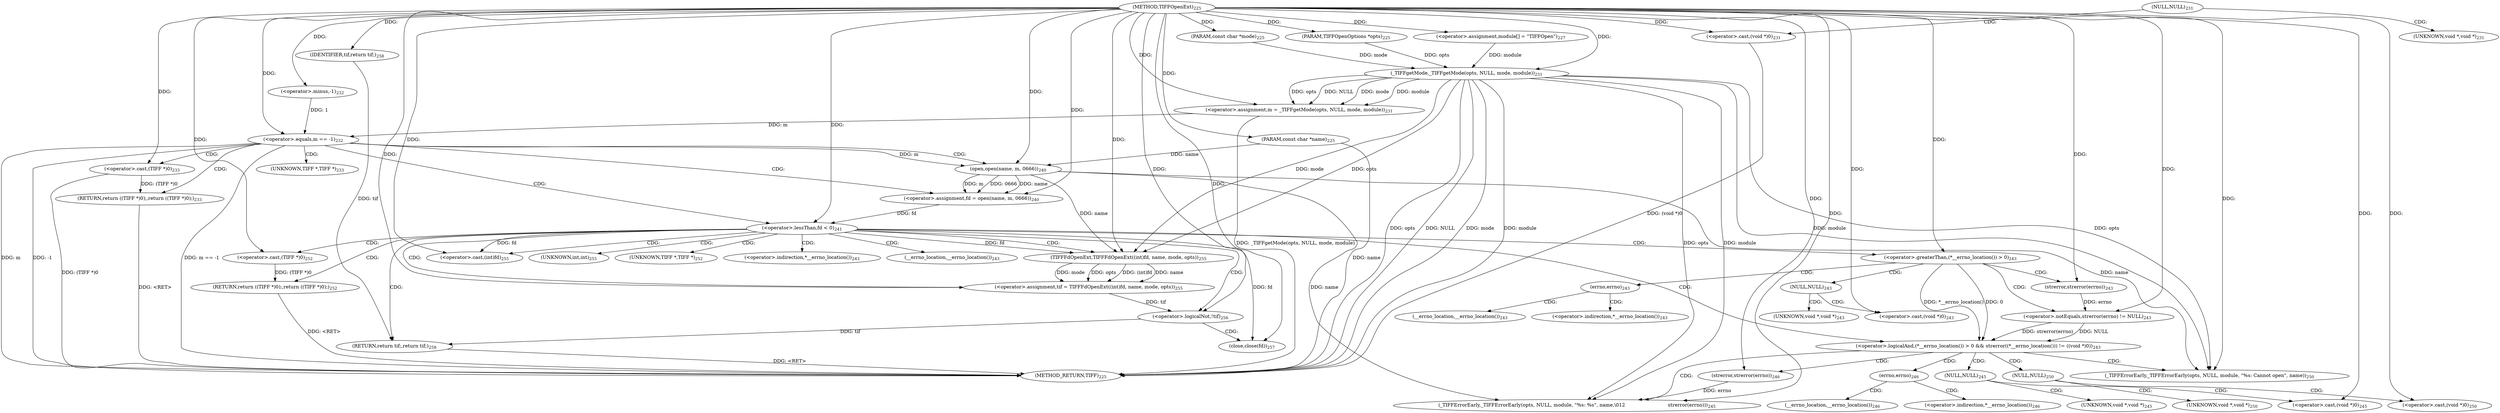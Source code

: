 digraph "TIFFOpenExt" {  
"33983" [label = <(METHOD,TIFFOpenExt)<SUB>225</SUB>> ]
"34093" [label = <(METHOD_RETURN,TIFF)<SUB>225</SUB>> ]
"33984" [label = <(PARAM,const char *name)<SUB>225</SUB>> ]
"33985" [label = <(PARAM,const char *mode)<SUB>225</SUB>> ]
"33986" [label = <(PARAM,TIFFOpenOptions *opts)<SUB>225</SUB>> ]
"33989" [label = <(&lt;operator&gt;.assignment,module[] = &quot;TIFFOpen&quot;)<SUB>227</SUB>> ]
"33995" [label = <(&lt;operator&gt;.assignment,m = _TIFFgetMode(opts, NULL, mode, module))<SUB>231</SUB>> ]
"34016" [label = <(&lt;operator&gt;.assignment,fd = open(name, m, 0666))<SUB>240</SUB>> ]
"34076" [label = <(&lt;operator&gt;.assignment,tif = TIFFFdOpenExt((int)fd, name, mode, opts))<SUB>255</SUB>> ]
"34091" [label = <(RETURN,return tif;,return tif;)<SUB>258</SUB>> ]
"34007" [label = <(&lt;operator&gt;.equals,m == -1)<SUB>232</SUB>> ]
"34023" [label = <(&lt;operator&gt;.lessThan,fd &lt; 0)<SUB>241</SUB>> ]
"34086" [label = <(&lt;operator&gt;.logicalNot,!tif)<SUB>256</SUB>> ]
"34092" [label = <(IDENTIFIER,tif,return tif;)<SUB>258</SUB>> ]
"33997" [label = <(_TIFFgetMode,_TIFFgetMode(opts, NULL, mode, module))<SUB>231</SUB>> ]
"34012" [label = <(RETURN,return ((TIFF *)0);,return ((TIFF *)0);)<SUB>233</SUB>> ]
"34018" [label = <(open,open(name, m, 0666))<SUB>240</SUB>> ]
"34072" [label = <(RETURN,return ((TIFF *)0);,return ((TIFF *)0);)<SUB>252</SUB>> ]
"34078" [label = <(TIFFFdOpenExt,TIFFFdOpenExt((int)fd, name, mode, opts))<SUB>255</SUB>> ]
"34089" [label = <(close,close(fd))<SUB>257</SUB>> ]
"34009" [label = <(&lt;operator&gt;.minus,-1)<SUB>232</SUB>> ]
"34013" [label = <(&lt;operator&gt;.cast,(TIFF *)0)<SUB>233</SUB>> ]
"34028" [label = <(&lt;operator&gt;.logicalAnd,(*__errno_location()) &gt; 0 &amp;&amp; strerror((*__errno_location())) != ((void *)0))<SUB>243</SUB>> ]
"34073" [label = <(&lt;operator&gt;.cast,(TIFF *)0)<SUB>252</SUB>> ]
"34079" [label = <(&lt;operator&gt;.cast,(int)fd)<SUB>255</SUB>> ]
"34001" [label = <(&lt;operator&gt;.cast,(void *)0)<SUB>231</SUB>> ]
"34045" [label = <(_TIFFErrorEarly,_TIFFErrorEarly(opts, NULL, module, &quot;%s: %s&quot;, name,\012                            strerror(errno)))<SUB>245</SUB>> ]
"34029" [label = <(&lt;operator&gt;.greaterThan,(*__errno_location()) &gt; 0)<SUB>243</SUB>> ]
"34033" [label = <(&lt;operator&gt;.notEquals,strerror(errno) != NULL)<SUB>243</SUB>> ]
"34062" [label = <(_TIFFErrorEarly,_TIFFErrorEarly(opts, NULL, module, &quot;%s: Cannot open&quot;, name))<SUB>250</SUB>> ]
"34034" [label = <(strerror,strerror(errno))<SUB>243</SUB>> ]
"34055" [label = <(strerror,strerror(errno))<SUB>246</SUB>> ]
"34041" [label = <(&lt;operator&gt;.cast,(void *)0)<SUB>243</SUB>> ]
"34049" [label = <(&lt;operator&gt;.cast,(void *)0)<SUB>245</SUB>> ]
"34066" [label = <(&lt;operator&gt;.cast,(void *)0)<SUB>250</SUB>> ]
"33999" [label = <(NULL,NULL)<SUB>231</SUB>> ]
"34080" [label = <(UNKNOWN,int,int)<SUB>255</SUB>> ]
"34014" [label = <(UNKNOWN,TIFF *,TIFF *)<SUB>233</SUB>> ]
"34074" [label = <(UNKNOWN,TIFF *,TIFF *)<SUB>252</SUB>> ]
"34002" [label = <(UNKNOWN,void *,void *)<SUB>231</SUB>> ]
"34030" [label = <(&lt;operator&gt;.indirection,*__errno_location())<SUB>243</SUB>> ]
"34039" [label = <(NULL,NULL)<SUB>243</SUB>> ]
"34047" [label = <(NULL,NULL)<SUB>245</SUB>> ]
"34031" [label = <(__errno_location,__errno_location())<SUB>243</SUB>> ]
"34035" [label = <(errno,errno)<SUB>243</SUB>> ]
"34056" [label = <(errno,errno)<SUB>246</SUB>> ]
"34064" [label = <(NULL,NULL)<SUB>250</SUB>> ]
"34037" [label = <(&lt;operator&gt;.indirection,*__errno_location())<SUB>243</SUB>> ]
"34042" [label = <(UNKNOWN,void *,void *)<SUB>243</SUB>> ]
"34050" [label = <(UNKNOWN,void *,void *)<SUB>245</SUB>> ]
"34058" [label = <(&lt;operator&gt;.indirection,*__errno_location())<SUB>246</SUB>> ]
"34038" [label = <(__errno_location,__errno_location())<SUB>243</SUB>> ]
"34059" [label = <(__errno_location,__errno_location())<SUB>246</SUB>> ]
"34067" [label = <(UNKNOWN,void *,void *)<SUB>250</SUB>> ]
  "34091" -> "34093"  [ label = "DDG: &lt;RET&gt;"] 
  "34072" -> "34093"  [ label = "DDG: &lt;RET&gt;"] 
  "34012" -> "34093"  [ label = "DDG: &lt;RET&gt;"] 
  "33984" -> "34093"  [ label = "DDG: name"] 
  "33997" -> "34093"  [ label = "DDG: opts"] 
  "33997" -> "34093"  [ label = "DDG: NULL"] 
  "34001" -> "34093"  [ label = "DDG: (void *)0"] 
  "33997" -> "34093"  [ label = "DDG: mode"] 
  "33997" -> "34093"  [ label = "DDG: module"] 
  "33995" -> "34093"  [ label = "DDG: _TIFFgetMode(opts, NULL, mode, module)"] 
  "34007" -> "34093"  [ label = "DDG: m"] 
  "34007" -> "34093"  [ label = "DDG: -1"] 
  "34007" -> "34093"  [ label = "DDG: m == -1"] 
  "34013" -> "34093"  [ label = "DDG: (TIFF *)0"] 
  "33983" -> "33984"  [ label = "DDG: "] 
  "33983" -> "33985"  [ label = "DDG: "] 
  "33983" -> "33986"  [ label = "DDG: "] 
  "33983" -> "33989"  [ label = "DDG: "] 
  "33997" -> "33995"  [ label = "DDG: opts"] 
  "33997" -> "33995"  [ label = "DDG: NULL"] 
  "33997" -> "33995"  [ label = "DDG: mode"] 
  "33997" -> "33995"  [ label = "DDG: module"] 
  "34018" -> "34016"  [ label = "DDG: name"] 
  "34018" -> "34016"  [ label = "DDG: m"] 
  "34018" -> "34016"  [ label = "DDG: 0666"] 
  "34078" -> "34076"  [ label = "DDG: (int)fd"] 
  "34078" -> "34076"  [ label = "DDG: name"] 
  "34078" -> "34076"  [ label = "DDG: mode"] 
  "34078" -> "34076"  [ label = "DDG: opts"] 
  "34092" -> "34091"  [ label = "DDG: tif"] 
  "34086" -> "34091"  [ label = "DDG: tif"] 
  "33983" -> "33995"  [ label = "DDG: "] 
  "33983" -> "34016"  [ label = "DDG: "] 
  "33983" -> "34076"  [ label = "DDG: "] 
  "33983" -> "34092"  [ label = "DDG: "] 
  "33986" -> "33997"  [ label = "DDG: opts"] 
  "33983" -> "33997"  [ label = "DDG: "] 
  "33985" -> "33997"  [ label = "DDG: mode"] 
  "33989" -> "33997"  [ label = "DDG: module"] 
  "33995" -> "34007"  [ label = "DDG: m"] 
  "33983" -> "34007"  [ label = "DDG: "] 
  "34009" -> "34007"  [ label = "DDG: 1"] 
  "34013" -> "34012"  [ label = "DDG: (TIFF *)0"] 
  "33984" -> "34018"  [ label = "DDG: name"] 
  "33983" -> "34018"  [ label = "DDG: "] 
  "34007" -> "34018"  [ label = "DDG: m"] 
  "34016" -> "34023"  [ label = "DDG: fd"] 
  "33983" -> "34023"  [ label = "DDG: "] 
  "34073" -> "34072"  [ label = "DDG: (TIFF *)0"] 
  "34023" -> "34078"  [ label = "DDG: fd"] 
  "33983" -> "34078"  [ label = "DDG: "] 
  "34018" -> "34078"  [ label = "DDG: name"] 
  "33997" -> "34078"  [ label = "DDG: mode"] 
  "33997" -> "34078"  [ label = "DDG: opts"] 
  "34076" -> "34086"  [ label = "DDG: tif"] 
  "33983" -> "34086"  [ label = "DDG: "] 
  "33983" -> "34009"  [ label = "DDG: "] 
  "33983" -> "34013"  [ label = "DDG: "] 
  "33983" -> "34073"  [ label = "DDG: "] 
  "34023" -> "34079"  [ label = "DDG: fd"] 
  "33983" -> "34079"  [ label = "DDG: "] 
  "33983" -> "34089"  [ label = "DDG: "] 
  "34023" -> "34089"  [ label = "DDG: fd"] 
  "33983" -> "34001"  [ label = "DDG: "] 
  "34029" -> "34028"  [ label = "DDG: *__errno_location()"] 
  "34029" -> "34028"  [ label = "DDG: 0"] 
  "34033" -> "34028"  [ label = "DDG: strerror(errno)"] 
  "34033" -> "34028"  [ label = "DDG: NULL"] 
  "33983" -> "34029"  [ label = "DDG: "] 
  "34034" -> "34033"  [ label = "DDG: errno"] 
  "33983" -> "34033"  [ label = "DDG: "] 
  "33997" -> "34045"  [ label = "DDG: opts"] 
  "33983" -> "34045"  [ label = "DDG: "] 
  "33997" -> "34045"  [ label = "DDG: module"] 
  "34018" -> "34045"  [ label = "DDG: name"] 
  "34055" -> "34045"  [ label = "DDG: errno"] 
  "33983" -> "34034"  [ label = "DDG: "] 
  "33983" -> "34055"  [ label = "DDG: "] 
  "33997" -> "34062"  [ label = "DDG: opts"] 
  "33983" -> "34062"  [ label = "DDG: "] 
  "33997" -> "34062"  [ label = "DDG: module"] 
  "34018" -> "34062"  [ label = "DDG: name"] 
  "33983" -> "34041"  [ label = "DDG: "] 
  "33983" -> "34049"  [ label = "DDG: "] 
  "33983" -> "34066"  [ label = "DDG: "] 
  "34007" -> "34012"  [ label = "CDG: "] 
  "34007" -> "34018"  [ label = "CDG: "] 
  "34007" -> "34014"  [ label = "CDG: "] 
  "34007" -> "34013"  [ label = "CDG: "] 
  "34007" -> "34023"  [ label = "CDG: "] 
  "34007" -> "34016"  [ label = "CDG: "] 
  "34023" -> "34029"  [ label = "CDG: "] 
  "34023" -> "34076"  [ label = "CDG: "] 
  "34023" -> "34074"  [ label = "CDG: "] 
  "34023" -> "34073"  [ label = "CDG: "] 
  "34023" -> "34086"  [ label = "CDG: "] 
  "34023" -> "34072"  [ label = "CDG: "] 
  "34023" -> "34030"  [ label = "CDG: "] 
  "34023" -> "34091"  [ label = "CDG: "] 
  "34023" -> "34080"  [ label = "CDG: "] 
  "34023" -> "34079"  [ label = "CDG: "] 
  "34023" -> "34031"  [ label = "CDG: "] 
  "34023" -> "34078"  [ label = "CDG: "] 
  "34023" -> "34028"  [ label = "CDG: "] 
  "34086" -> "34089"  [ label = "CDG: "] 
  "33999" -> "34002"  [ label = "CDG: "] 
  "33999" -> "34001"  [ label = "CDG: "] 
  "34028" -> "34056"  [ label = "CDG: "] 
  "34028" -> "34064"  [ label = "CDG: "] 
  "34028" -> "34047"  [ label = "CDG: "] 
  "34028" -> "34062"  [ label = "CDG: "] 
  "34028" -> "34045"  [ label = "CDG: "] 
  "34028" -> "34055"  [ label = "CDG: "] 
  "34029" -> "34039"  [ label = "CDG: "] 
  "34029" -> "34035"  [ label = "CDG: "] 
  "34029" -> "34034"  [ label = "CDG: "] 
  "34029" -> "34033"  [ label = "CDG: "] 
  "34039" -> "34041"  [ label = "CDG: "] 
  "34039" -> "34042"  [ label = "CDG: "] 
  "34047" -> "34049"  [ label = "CDG: "] 
  "34047" -> "34050"  [ label = "CDG: "] 
  "34035" -> "34037"  [ label = "CDG: "] 
  "34035" -> "34038"  [ label = "CDG: "] 
  "34056" -> "34058"  [ label = "CDG: "] 
  "34056" -> "34059"  [ label = "CDG: "] 
  "34064" -> "34066"  [ label = "CDG: "] 
  "34064" -> "34067"  [ label = "CDG: "] 
}
